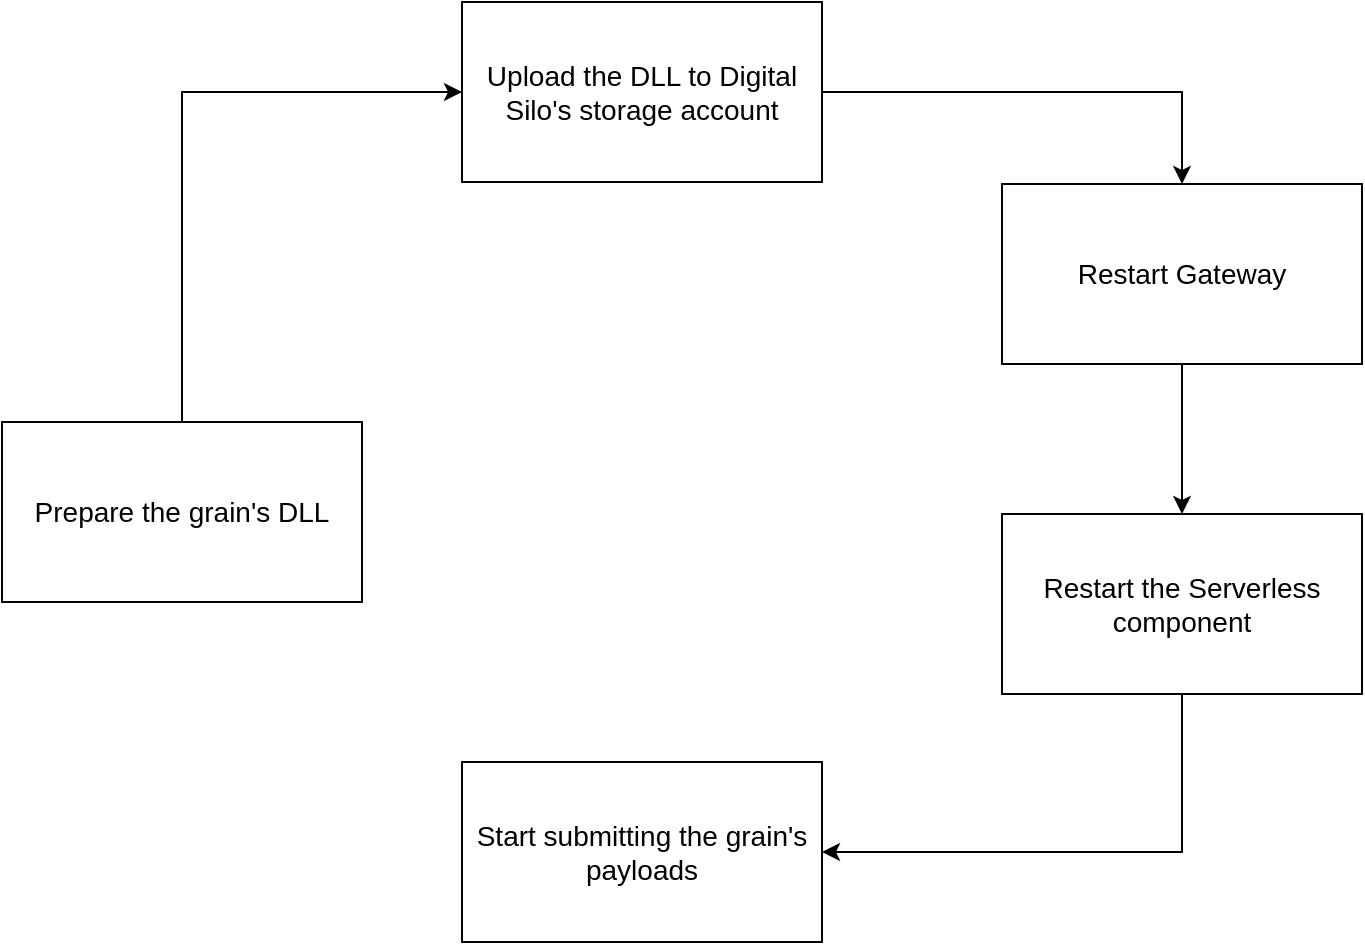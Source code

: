 <mxfile version="14.9.6" type="github">
  <diagram id="P5T6wKQARkzDIhyEkJeF" name="Page-1">
    <mxGraphModel dx="1186" dy="712" grid="1" gridSize="10" guides="1" tooltips="1" connect="1" arrows="1" fold="1" page="1" pageScale="1" pageWidth="850" pageHeight="1100" math="0" shadow="0">
      <root>
        <mxCell id="0" />
        <mxCell id="1" parent="0" />
        <mxCell id="2zqB1Xz968hX3zYv1ob9-10" style="edgeStyle=orthogonalEdgeStyle;rounded=0;orthogonalLoop=1;jettySize=auto;html=1;exitX=1;exitY=0.5;exitDx=0;exitDy=0;entryX=0.5;entryY=0;entryDx=0;entryDy=0;fontSize=14;" edge="1" parent="1" source="2zqB1Xz968hX3zYv1ob9-2" target="2zqB1Xz968hX3zYv1ob9-7">
          <mxGeometry relative="1" as="geometry" />
        </mxCell>
        <mxCell id="2zqB1Xz968hX3zYv1ob9-2" value="Upload the DLL to Digital Silo&#39;s storage account" style="rounded=0;whiteSpace=wrap;html=1;fontSize=14;" vertex="1" parent="1">
          <mxGeometry x="330" y="200" width="180" height="90" as="geometry" />
        </mxCell>
        <mxCell id="2zqB1Xz968hX3zYv1ob9-6" style="edgeStyle=orthogonalEdgeStyle;rounded=0;orthogonalLoop=1;jettySize=auto;html=1;exitX=0.5;exitY=0;exitDx=0;exitDy=0;entryX=0;entryY=0.5;entryDx=0;entryDy=0;fontSize=14;" edge="1" parent="1" source="2zqB1Xz968hX3zYv1ob9-5" target="2zqB1Xz968hX3zYv1ob9-2">
          <mxGeometry relative="1" as="geometry" />
        </mxCell>
        <mxCell id="2zqB1Xz968hX3zYv1ob9-5" value="Prepare the grain&#39;s DLL" style="rounded=0;whiteSpace=wrap;html=1;fontSize=14;" vertex="1" parent="1">
          <mxGeometry x="100" y="410" width="180" height="90" as="geometry" />
        </mxCell>
        <mxCell id="2zqB1Xz968hX3zYv1ob9-11" style="edgeStyle=orthogonalEdgeStyle;rounded=0;orthogonalLoop=1;jettySize=auto;html=1;exitX=0.5;exitY=1;exitDx=0;exitDy=0;entryX=0.5;entryY=0;entryDx=0;entryDy=0;fontSize=14;" edge="1" parent="1" source="2zqB1Xz968hX3zYv1ob9-7" target="2zqB1Xz968hX3zYv1ob9-8">
          <mxGeometry relative="1" as="geometry" />
        </mxCell>
        <mxCell id="2zqB1Xz968hX3zYv1ob9-7" value="Restart Gateway" style="rounded=0;whiteSpace=wrap;html=1;fontSize=14;" vertex="1" parent="1">
          <mxGeometry x="600" y="291" width="180" height="90" as="geometry" />
        </mxCell>
        <mxCell id="2zqB1Xz968hX3zYv1ob9-12" style="edgeStyle=orthogonalEdgeStyle;rounded=0;orthogonalLoop=1;jettySize=auto;html=1;exitX=0.5;exitY=1;exitDx=0;exitDy=0;entryX=1;entryY=0.5;entryDx=0;entryDy=0;fontSize=14;" edge="1" parent="1" source="2zqB1Xz968hX3zYv1ob9-8" target="2zqB1Xz968hX3zYv1ob9-9">
          <mxGeometry relative="1" as="geometry" />
        </mxCell>
        <mxCell id="2zqB1Xz968hX3zYv1ob9-8" value="Restart the Serverless&lt;br&gt;component" style="rounded=0;whiteSpace=wrap;html=1;fontSize=14;" vertex="1" parent="1">
          <mxGeometry x="600" y="456" width="180" height="90" as="geometry" />
        </mxCell>
        <mxCell id="2zqB1Xz968hX3zYv1ob9-9" value="Start submitting the grain&#39;s payloads" style="rounded=0;whiteSpace=wrap;html=1;fontSize=14;" vertex="1" parent="1">
          <mxGeometry x="330" y="580" width="180" height="90" as="geometry" />
        </mxCell>
      </root>
    </mxGraphModel>
  </diagram>
</mxfile>
